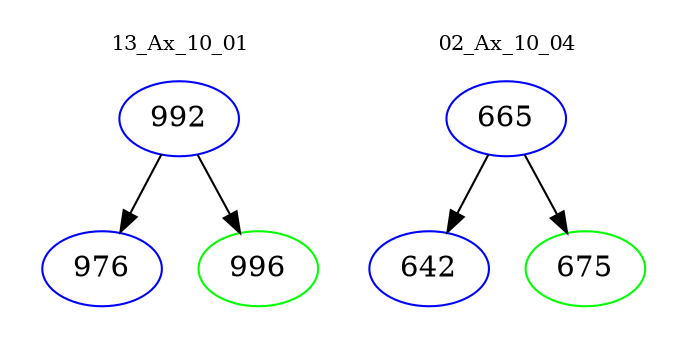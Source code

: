 digraph{
subgraph cluster_0 {
color = white
label = "13_Ax_10_01";
fontsize=10;
T0_992 [label="992", color="blue"]
T0_992 -> T0_976 [color="black"]
T0_976 [label="976", color="blue"]
T0_992 -> T0_996 [color="black"]
T0_996 [label="996", color="green"]
}
subgraph cluster_1 {
color = white
label = "02_Ax_10_04";
fontsize=10;
T1_665 [label="665", color="blue"]
T1_665 -> T1_642 [color="black"]
T1_642 [label="642", color="blue"]
T1_665 -> T1_675 [color="black"]
T1_675 [label="675", color="green"]
}
}
